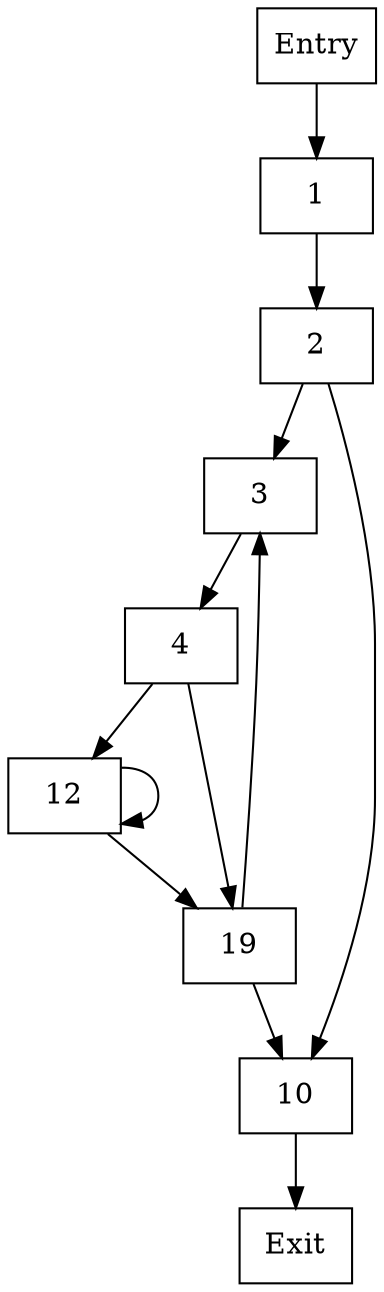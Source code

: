 digraph "Control Flow Graph" {
  node [shape=box];
  "Entry" -> "1";
  "1" -> "2";
  "2" -> "3";
  "2" -> "10";
  "3" -> "4";
  "4" -> "12";
  "4" -> "19";
  "12" -> "12";
  "12" -> "19";
  "19" -> "10";
  "19" -> "3";
  "10" -> "Exit";
}